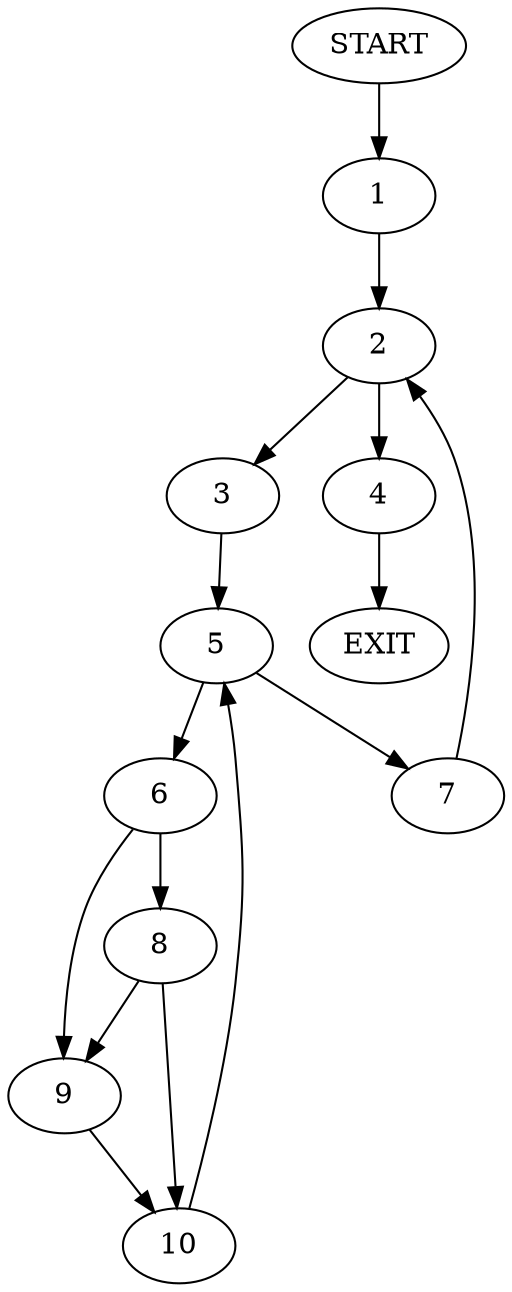 digraph {
0 [label="START"]
11 [label="EXIT"]
0 -> 1
1 -> 2
2 -> 3
2 -> 4
3 -> 5
4 -> 11
5 -> 6
5 -> 7
6 -> 8
6 -> 9
7 -> 2
9 -> 10
8 -> 9
8 -> 10
10 -> 5
}
